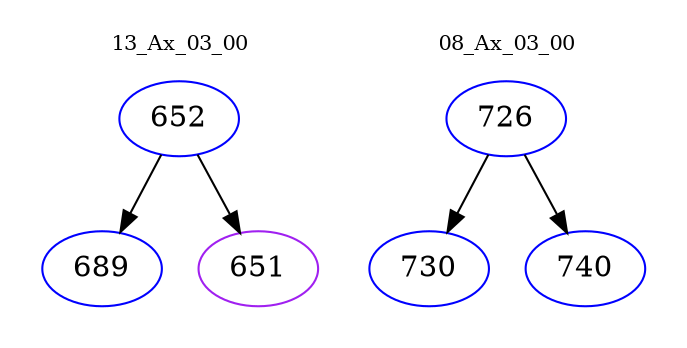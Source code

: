 digraph{
subgraph cluster_0 {
color = white
label = "13_Ax_03_00";
fontsize=10;
T0_652 [label="652", color="blue"]
T0_652 -> T0_689 [color="black"]
T0_689 [label="689", color="blue"]
T0_652 -> T0_651 [color="black"]
T0_651 [label="651", color="purple"]
}
subgraph cluster_1 {
color = white
label = "08_Ax_03_00";
fontsize=10;
T1_726 [label="726", color="blue"]
T1_726 -> T1_730 [color="black"]
T1_730 [label="730", color="blue"]
T1_726 -> T1_740 [color="black"]
T1_740 [label="740", color="blue"]
}
}
